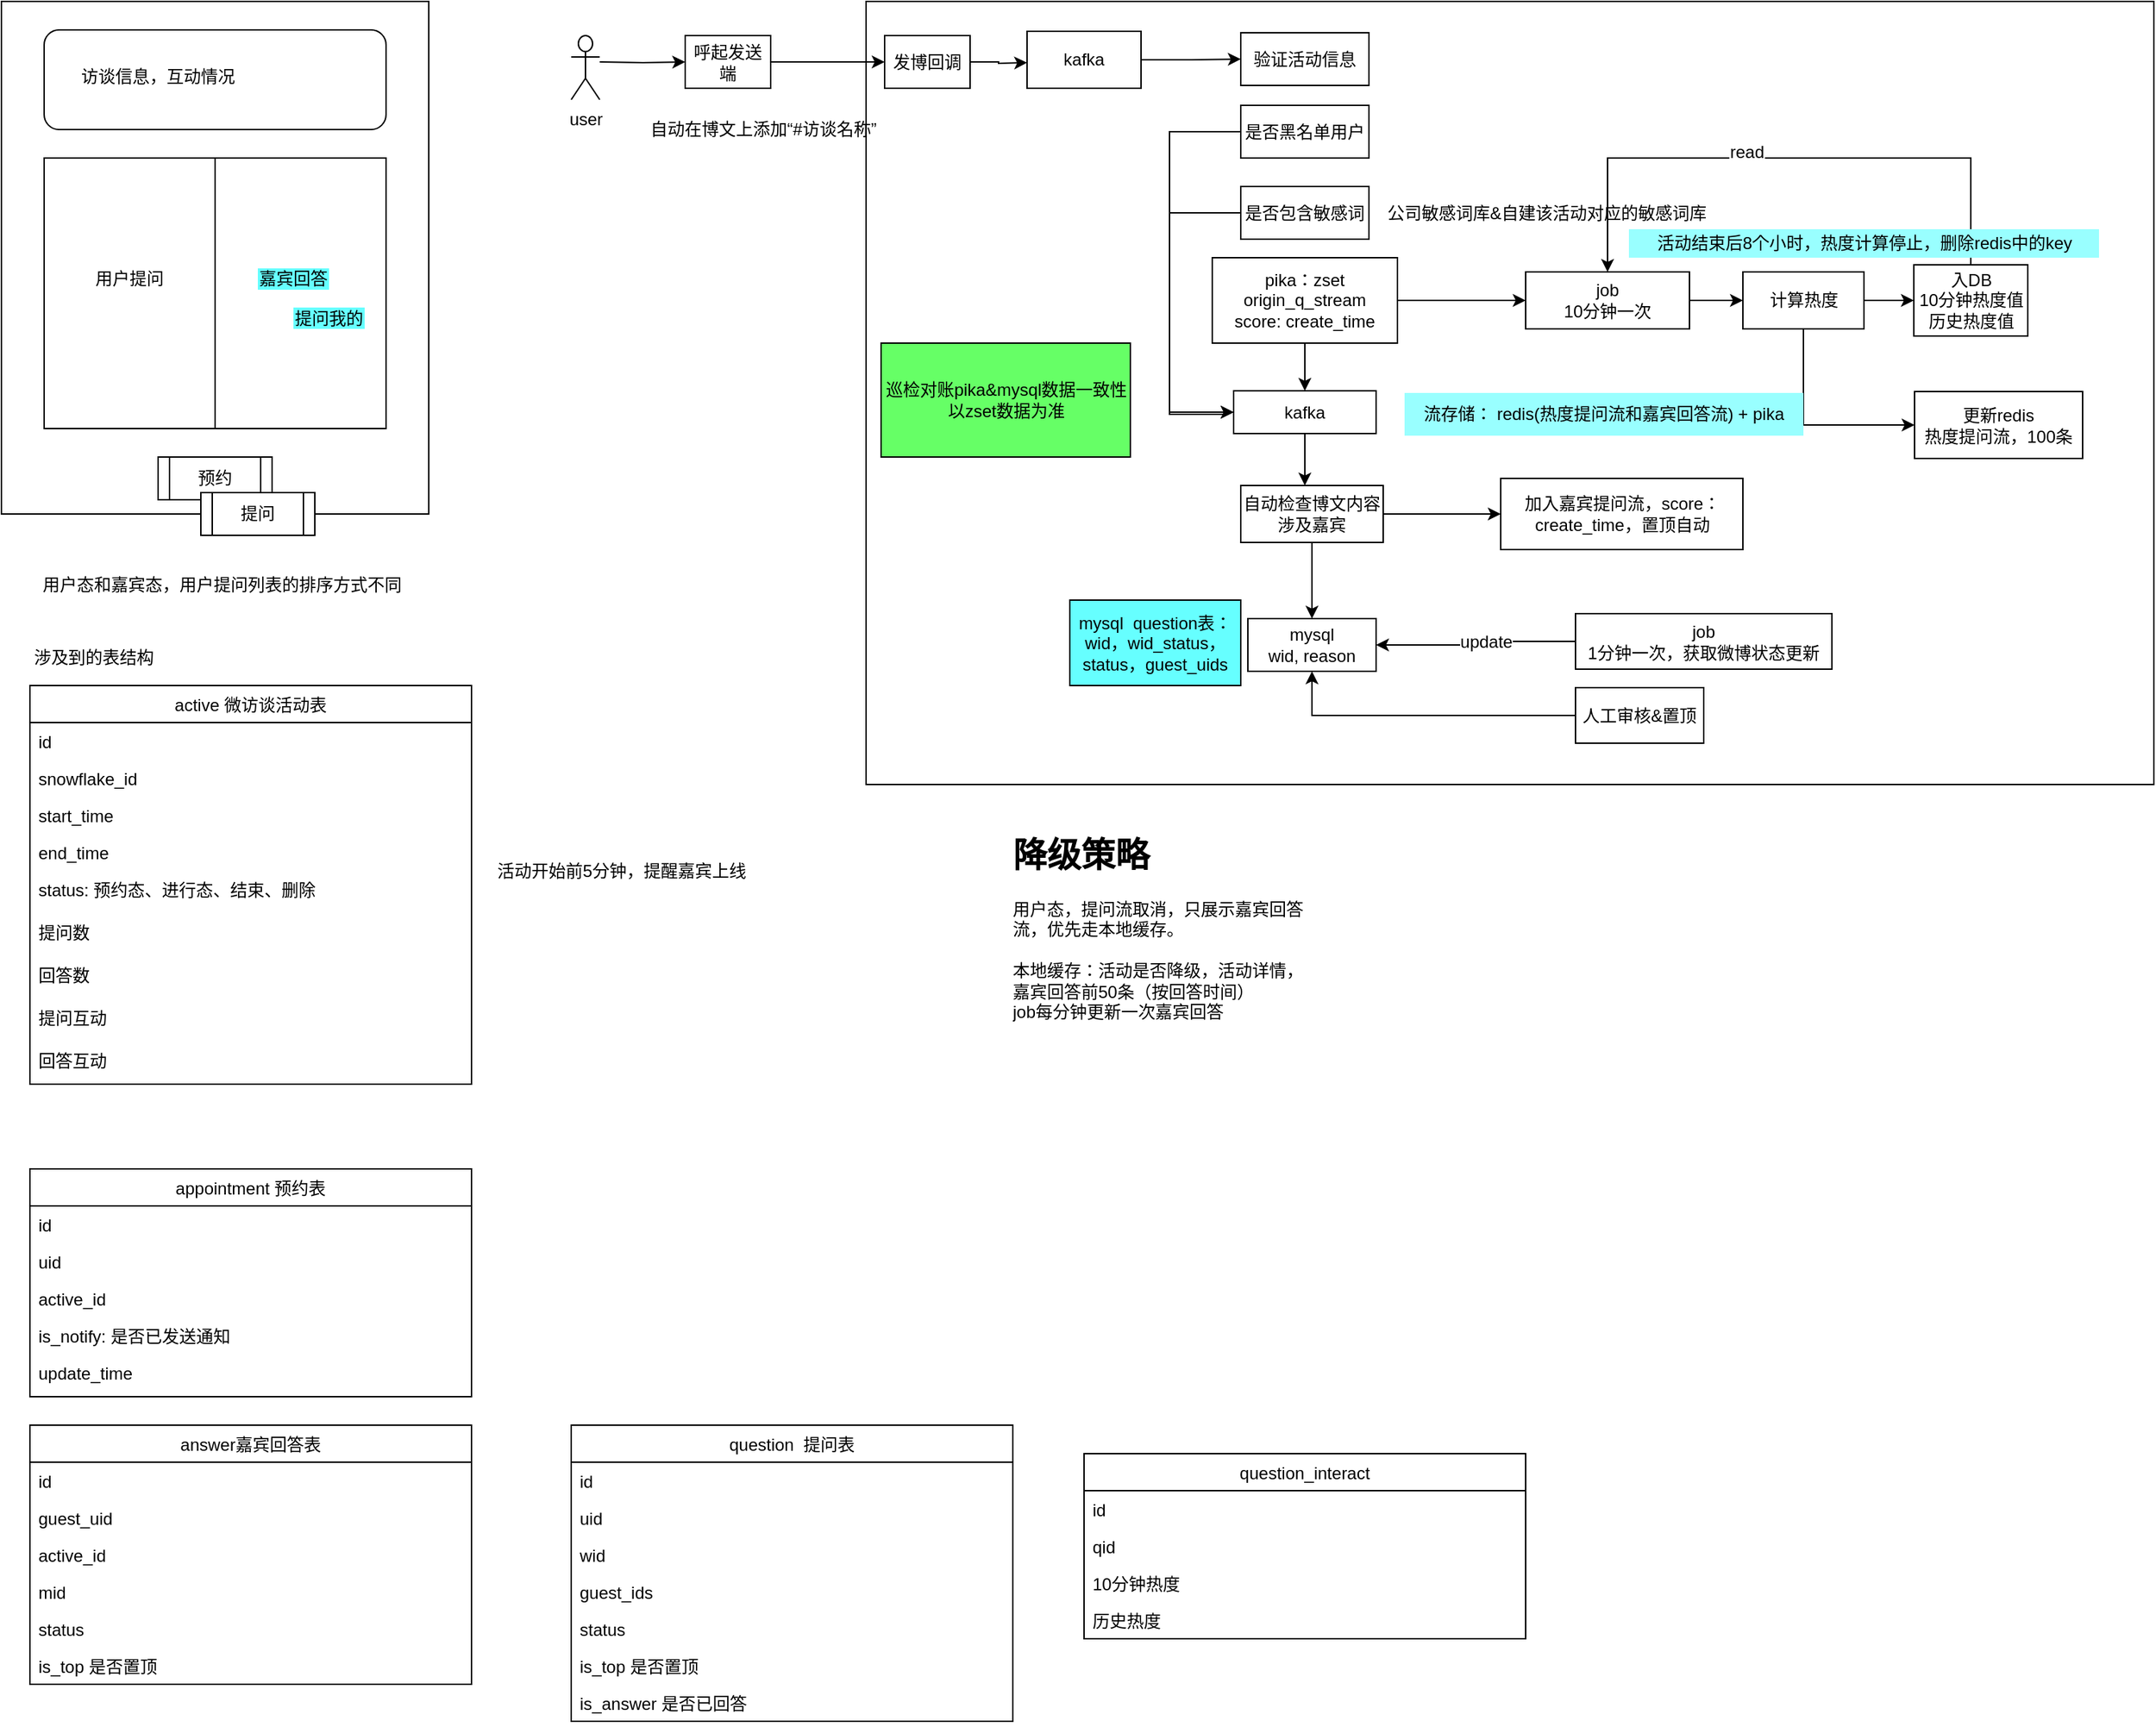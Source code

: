 <mxfile version="12.2.4" pages="1"><diagram id="vw6Nw0v3gfGbnNlb_MUu" name="Page-1"><mxGraphModel dx="1322" dy="631" grid="1" gridSize="10" guides="1" tooltips="1" connect="1" arrows="1" fold="1" page="1" pageScale="1" pageWidth="827" pageHeight="1169" math="0" shadow="0"><root><mxCell id="0"/><mxCell id="1" parent="0"/><mxCell id="48" value="" style="rounded=0;whiteSpace=wrap;html=1;" parent="1" vertex="1"><mxGeometry x="707" y="60" width="904" height="550" as="geometry"/></mxCell><mxCell id="2" value="" style="rounded=0;whiteSpace=wrap;html=1;" parent="1" vertex="1"><mxGeometry x="100" y="60" width="300" height="360" as="geometry"/></mxCell><mxCell id="3" value="" style="rounded=1;whiteSpace=wrap;html=1;" parent="1" vertex="1"><mxGeometry x="130" y="80" width="240" height="70" as="geometry"/></mxCell><mxCell id="5" value="预约" style="shape=process;whiteSpace=wrap;html=1;backgroundOutline=1;" parent="1" vertex="1"><mxGeometry x="210" y="380" width="80" height="30" as="geometry"/></mxCell><mxCell id="6" value="提问" style="shape=process;whiteSpace=wrap;html=1;backgroundOutline=1;" parent="1" vertex="1"><mxGeometry x="240" y="405" width="80" height="30" as="geometry"/></mxCell><mxCell id="8" value="" style="rounded=0;whiteSpace=wrap;html=1;" parent="1" vertex="1"><mxGeometry x="130" y="170" width="240" height="190" as="geometry"/></mxCell><mxCell id="9" value="" style="endArrow=none;html=1;entryX=0.5;entryY=0;entryDx=0;entryDy=0;exitX=0.5;exitY=1;exitDx=0;exitDy=0;" parent="1" source="8" target="8" edge="1"><mxGeometry width="50" height="50" relative="1" as="geometry"><mxPoint x="100" y="510" as="sourcePoint"/><mxPoint x="150" y="460" as="targetPoint"/></mxGeometry></mxCell><mxCell id="10" value="用户提问" style="text;html=1;strokeColor=none;fillColor=none;align=center;verticalAlign=middle;whiteSpace=wrap;rounded=0;" parent="1" vertex="1"><mxGeometry x="160" y="245" width="60" height="20" as="geometry"/></mxCell><mxCell id="11" value="嘉宾回答" style="text;html=1;strokeColor=none;fillColor=#66FFFF;align=center;verticalAlign=middle;whiteSpace=wrap;rounded=0;" parent="1" vertex="1"><mxGeometry x="280" y="247.5" width="50" height="15" as="geometry"/></mxCell><mxCell id="12" value="访谈信息，互动情况" style="text;html=1;strokeColor=none;fillColor=none;align=center;verticalAlign=middle;whiteSpace=wrap;rounded=0;" parent="1" vertex="1"><mxGeometry x="150" y="105" width="120" height="15" as="geometry"/></mxCell><mxCell id="13" value="用户态和嘉宾态，用户提问列表的排序方式不同" style="text;html=1;strokeColor=none;fillColor=none;align=center;verticalAlign=middle;whiteSpace=wrap;rounded=0;" parent="1" vertex="1"><mxGeometry x="120" y="440" width="270" height="60" as="geometry"/></mxCell><mxCell id="16" value="" style="edgeStyle=orthogonalEdgeStyle;rounded=0;orthogonalLoop=1;jettySize=auto;html=1;" parent="1" target="15" edge="1"><mxGeometry relative="1" as="geometry"><mxPoint x="520" y="102.5" as="sourcePoint"/></mxGeometry></mxCell><mxCell id="26" value="" style="edgeStyle=orthogonalEdgeStyle;rounded=0;orthogonalLoop=1;jettySize=auto;html=1;" parent="1" source="15" target="25" edge="1"><mxGeometry relative="1" as="geometry"/></mxCell><mxCell id="15" value="呼起发送端" style="rounded=0;whiteSpace=wrap;html=1;" parent="1" vertex="1"><mxGeometry x="580" y="84" width="60" height="37" as="geometry"/></mxCell><mxCell id="28" value="" style="edgeStyle=orthogonalEdgeStyle;rounded=0;orthogonalLoop=1;jettySize=auto;html=1;" parent="1" source="25" edge="1"><mxGeometry relative="1" as="geometry"><mxPoint x="820" y="103" as="targetPoint"/></mxGeometry></mxCell><mxCell id="25" value="发博回调" style="rounded=0;whiteSpace=wrap;html=1;" parent="1" vertex="1"><mxGeometry x="720" y="84" width="60" height="37" as="geometry"/></mxCell><mxCell id="27" value="验证活动信息" style="rounded=0;whiteSpace=wrap;html=1;" parent="1" vertex="1"><mxGeometry x="970" y="82" width="90" height="37" as="geometry"/></mxCell><mxCell id="20" value="user&lt;br&gt;" style="shape=umlActor;verticalLabelPosition=bottom;labelBackgroundColor=#ffffff;verticalAlign=top;html=1;outlineConnect=0;" parent="1" vertex="1"><mxGeometry x="500" y="84" width="20" height="45" as="geometry"/></mxCell><mxCell id="45" value="" style="edgeStyle=orthogonalEdgeStyle;rounded=0;orthogonalLoop=1;jettySize=auto;html=1;entryX=0;entryY=0.5;entryDx=0;entryDy=0;exitX=0;exitY=0.5;exitDx=0;exitDy=0;" parent="1" source="29" target="76" edge="1"><mxGeometry relative="1" as="geometry"><mxPoint x="960" y="152" as="sourcePoint"/><mxPoint x="890" y="151.5" as="targetPoint"/><Array as="points"><mxPoint x="920" y="152"/><mxPoint x="920" y="350"/><mxPoint x="960" y="350"/><mxPoint x="960" y="349"/></Array></mxGeometry></mxCell><mxCell id="29" value="是否黑名单用户" style="rounded=0;whiteSpace=wrap;html=1;" parent="1" vertex="1"><mxGeometry x="970" y="133" width="90" height="37" as="geometry"/></mxCell><mxCell id="47" value="" style="edgeStyle=orthogonalEdgeStyle;rounded=0;orthogonalLoop=1;jettySize=auto;html=1;entryX=0;entryY=0.5;entryDx=0;entryDy=0;exitX=0;exitY=0.5;exitDx=0;exitDy=0;" parent="1" source="30" target="76" edge="1"><mxGeometry relative="1" as="geometry"><mxPoint x="890" y="208.5" as="targetPoint"/><Array as="points"><mxPoint x="920" y="209"/><mxPoint x="920" y="349"/></Array></mxGeometry></mxCell><mxCell id="30" value="是否包含敏感词" style="rounded=0;whiteSpace=wrap;html=1;" parent="1" vertex="1"><mxGeometry x="970" y="190" width="90" height="37" as="geometry"/></mxCell><mxCell id="40" value="" style="edgeStyle=orthogonalEdgeStyle;rounded=0;orthogonalLoop=1;jettySize=auto;html=1;" parent="1" source="39" target="27" edge="1"><mxGeometry relative="1" as="geometry"/></mxCell><mxCell id="39" value="kafka" style="rounded=0;whiteSpace=wrap;html=1;" parent="1" vertex="1"><mxGeometry x="820" y="81" width="80" height="40" as="geometry"/></mxCell><mxCell id="41" value="公司敏感词库&amp;amp;自建该活动对应的敏感词库" style="text;html=1;strokeColor=none;fillColor=none;align=center;verticalAlign=middle;whiteSpace=wrap;rounded=0;" parent="1" vertex="1"><mxGeometry x="1070" y="198" width="230" height="21" as="geometry"/></mxCell><mxCell id="53" value="" style="edgeStyle=orthogonalEdgeStyle;rounded=0;orthogonalLoop=1;jettySize=auto;html=1;entryX=0;entryY=0.5;entryDx=0;entryDy=0;" parent="1" source="42" target="49" edge="1"><mxGeometry relative="1" as="geometry"><mxPoint x="1140" y="258.5" as="targetPoint"/></mxGeometry></mxCell><mxCell id="80" value="" style="edgeStyle=orthogonalEdgeStyle;rounded=0;orthogonalLoop=1;jettySize=auto;html=1;entryX=0.5;entryY=0;entryDx=0;entryDy=0;" parent="1" source="42" target="76" edge="1"><mxGeometry relative="1" as="geometry"><mxPoint x="1015" y="380" as="targetPoint"/></mxGeometry></mxCell><mxCell id="42" value="pika：zset&lt;br&gt;origin_q_stream&lt;br&gt;score: create_time" style="rounded=0;whiteSpace=wrap;html=1;" parent="1" vertex="1"><mxGeometry x="950" y="240" width="130" height="60" as="geometry"/></mxCell><mxCell id="43" value="mysql&lt;br&gt;wid, reason" style="rounded=0;whiteSpace=wrap;html=1;" parent="1" vertex="1"><mxGeometry x="975" y="493.5" width="90" height="37" as="geometry"/></mxCell><mxCell id="51" value="" style="edgeStyle=orthogonalEdgeStyle;rounded=0;orthogonalLoop=1;jettySize=auto;html=1;" parent="1" source="49" target="50" edge="1"><mxGeometry relative="1" as="geometry"/></mxCell><mxCell id="49" value="job&lt;br&gt;10分钟一次" style="rounded=0;whiteSpace=wrap;html=1;" parent="1" vertex="1"><mxGeometry x="1170" y="250" width="115" height="40" as="geometry"/></mxCell><mxCell id="58" value="" style="edgeStyle=orthogonalEdgeStyle;rounded=0;orthogonalLoop=1;jettySize=auto;html=1;" parent="1" source="50" target="57" edge="1"><mxGeometry relative="1" as="geometry"/></mxCell><mxCell id="143" value="" style="edgeStyle=orthogonalEdgeStyle;rounded=0;orthogonalLoop=1;jettySize=auto;html=1;exitX=0.5;exitY=1;exitDx=0;exitDy=0;entryX=0;entryY=0.5;entryDx=0;entryDy=0;" parent="1" source="50" target="142" edge="1"><mxGeometry relative="1" as="geometry"/></mxCell><mxCell id="50" value="计算热度" style="rounded=0;whiteSpace=wrap;html=1;" parent="1" vertex="1"><mxGeometry x="1322.5" y="250" width="85" height="40" as="geometry"/></mxCell><mxCell id="142" value="更新redis&lt;br&gt;热度提问流，100条" style="rounded=0;whiteSpace=wrap;html=1;" parent="1" vertex="1"><mxGeometry x="1443" y="334" width="118" height="47" as="geometry"/></mxCell><mxCell id="60" value="" style="edgeStyle=orthogonalEdgeStyle;rounded=0;orthogonalLoop=1;jettySize=auto;html=1;entryX=0.5;entryY=0;entryDx=0;entryDy=0;exitX=0.5;exitY=0;exitDx=0;exitDy=0;" parent="1" source="57" target="49" edge="1"><mxGeometry relative="1" as="geometry"><mxPoint x="1480" y="153.5" as="targetPoint"/><Array as="points"><mxPoint x="1480" y="170"/><mxPoint x="1225" y="170"/></Array></mxGeometry></mxCell><mxCell id="61" value="read" style="text;html=1;resizable=0;points=[];align=center;verticalAlign=middle;labelBackgroundColor=#ffffff;" parent="60" vertex="1" connectable="0"><mxGeometry x="0.134" y="-4" relative="1" as="geometry"><mxPoint as="offset"/></mxGeometry></mxCell><mxCell id="57" value="入DB&lt;br&gt;10分钟热度值&lt;br&gt;历史热度值" style="rounded=0;whiteSpace=wrap;html=1;" parent="1" vertex="1"><mxGeometry x="1442.5" y="245" width="80" height="50" as="geometry"/></mxCell><mxCell id="69" value="" style="edgeStyle=orthogonalEdgeStyle;rounded=0;orthogonalLoop=1;jettySize=auto;html=1;entryX=1;entryY=0.5;entryDx=0;entryDy=0;" parent="1" source="63" target="43" edge="1"><mxGeometry relative="1" as="geometry"><mxPoint x="1090" y="511.5" as="targetPoint"/></mxGeometry></mxCell><mxCell id="70" value="update" style="text;html=1;resizable=0;points=[];align=center;verticalAlign=middle;labelBackgroundColor=#ffffff;" parent="69" vertex="1" connectable="0"><mxGeometry x="-0.109" relative="1" as="geometry"><mxPoint as="offset"/></mxGeometry></mxCell><mxCell id="63" value="job&lt;br&gt;1分钟一次，获取微博状态更新" style="rounded=0;whiteSpace=wrap;html=1;" parent="1" vertex="1"><mxGeometry x="1205" y="490" width="180" height="39" as="geometry"/></mxCell><mxCell id="73" value="" style="edgeStyle=orthogonalEdgeStyle;rounded=0;orthogonalLoop=1;jettySize=auto;html=1;entryX=0.5;entryY=1;entryDx=0;entryDy=0;" parent="1" source="71" target="43" edge="1"><mxGeometry relative="1" as="geometry"><mxPoint x="1112.5" y="561.5" as="targetPoint"/></mxGeometry></mxCell><mxCell id="71" value="人工审核&amp;amp;置顶" style="rounded=0;whiteSpace=wrap;html=1;" parent="1" vertex="1"><mxGeometry x="1205" y="542" width="90" height="39" as="geometry"/></mxCell><mxCell id="88" value="" style="edgeStyle=orthogonalEdgeStyle;rounded=0;orthogonalLoop=1;jettySize=auto;html=1;" parent="1" source="74" target="43" edge="1"><mxGeometry relative="1" as="geometry"/></mxCell><mxCell id="90" value="" style="edgeStyle=orthogonalEdgeStyle;rounded=0;orthogonalLoop=1;jettySize=auto;html=1;" parent="1" source="74" target="89" edge="1"><mxGeometry relative="1" as="geometry"/></mxCell><mxCell id="74" value="自动检查博文内容涉及嘉宾" style="rounded=0;whiteSpace=wrap;html=1;" parent="1" vertex="1"><mxGeometry x="970" y="400" width="100" height="40" as="geometry"/></mxCell><mxCell id="89" value="加入嘉宾提问流，score：create_time，置顶自动" style="rounded=0;whiteSpace=wrap;html=1;" parent="1" vertex="1"><mxGeometry x="1152.5" y="395" width="170" height="50" as="geometry"/></mxCell><mxCell id="75" value="自动在博文上添加“#访谈名称”" style="text;html=1;strokeColor=none;fillColor=none;align=center;verticalAlign=middle;whiteSpace=wrap;rounded=0;" parent="1" vertex="1"><mxGeometry x="535" y="141.5" width="200" height="17" as="geometry"/></mxCell><mxCell id="86" value="" style="edgeStyle=orthogonalEdgeStyle;rounded=0;orthogonalLoop=1;jettySize=auto;html=1;" parent="1" source="76" edge="1"><mxGeometry relative="1" as="geometry"><mxPoint x="1015" y="400" as="targetPoint"/></mxGeometry></mxCell><mxCell id="76" value="kafka" style="rounded=0;whiteSpace=wrap;html=1;" parent="1" vertex="1"><mxGeometry x="965" y="333.5" width="100" height="30" as="geometry"/></mxCell><mxCell id="87" value="巡检对账pika&amp;amp;mysql数据一致性&lt;br&gt;以zset数据为准" style="rounded=0;whiteSpace=wrap;html=1;fillColor=#66FF66;" parent="1" vertex="1"><mxGeometry x="717.5" y="300" width="175" height="80" as="geometry"/></mxCell><mxCell id="91" value="提问我的" style="text;html=1;strokeColor=none;fillColor=#66FFFF;align=center;verticalAlign=middle;whiteSpace=wrap;rounded=0;" parent="1" vertex="1"><mxGeometry x="305" y="275" width="50" height="15" as="geometry"/></mxCell><mxCell id="94" value="mysql&amp;nbsp; question表：&lt;br&gt;wid，wid_status，status，guest_uids" style="rounded=0;whiteSpace=wrap;html=1;fillColor=#66FFFF;" parent="1" vertex="1"><mxGeometry x="850" y="480.5" width="120" height="60" as="geometry"/></mxCell><mxCell id="95" value="涉及到的表结构" style="text;html=1;strokeColor=none;fillColor=none;align=center;verticalAlign=middle;whiteSpace=wrap;rounded=0;" parent="1" vertex="1"><mxGeometry x="105" y="510.5" width="120" height="20" as="geometry"/></mxCell><mxCell id="96" value="active 微访谈活动表" style="swimlane;fontStyle=0;childLayout=stackLayout;horizontal=1;startSize=26;fillColor=none;horizontalStack=0;resizeParent=1;resizeParentMax=0;resizeLast=0;collapsible=1;marginBottom=0;" parent="1" vertex="1"><mxGeometry x="120" y="540.5" width="310" height="280" as="geometry"><mxRectangle x="120" y="680" width="60" height="26" as="alternateBounds"/></mxGeometry></mxCell><mxCell id="97" value="id" style="text;strokeColor=none;fillColor=none;align=left;verticalAlign=top;spacingLeft=4;spacingRight=4;overflow=hidden;rotatable=0;points=[[0,0.5],[1,0.5]];portConstraint=eastwest;" parent="96" vertex="1"><mxGeometry y="26" width="310" height="26" as="geometry"/></mxCell><mxCell id="98" value="snowflake_id" style="text;strokeColor=none;fillColor=none;align=left;verticalAlign=top;spacingLeft=4;spacingRight=4;overflow=hidden;rotatable=0;points=[[0,0.5],[1,0.5]];portConstraint=eastwest;" parent="96" vertex="1"><mxGeometry y="52" width="310" height="26" as="geometry"/></mxCell><mxCell id="99" value="start_time" style="text;strokeColor=none;fillColor=none;align=left;verticalAlign=top;spacingLeft=4;spacingRight=4;overflow=hidden;rotatable=0;points=[[0,0.5],[1,0.5]];portConstraint=eastwest;" parent="96" vertex="1"><mxGeometry y="78" width="310" height="26" as="geometry"/></mxCell><mxCell id="103" value="end_time" style="text;strokeColor=none;fillColor=none;align=left;verticalAlign=top;spacingLeft=4;spacingRight=4;overflow=hidden;rotatable=0;points=[[0,0.5],[1,0.5]];portConstraint=eastwest;" parent="96" vertex="1"><mxGeometry y="104" width="310" height="26" as="geometry"/></mxCell><mxCell id="104" value="status: 预约态、进行态、结束、删除" style="text;strokeColor=none;fillColor=none;align=left;verticalAlign=top;spacingLeft=4;spacingRight=4;overflow=hidden;rotatable=0;points=[[0,0.5],[1,0.5]];portConstraint=eastwest;" parent="96" vertex="1"><mxGeometry y="130" width="310" height="30" as="geometry"/></mxCell><mxCell id="105" value="提问数" style="text;strokeColor=none;fillColor=none;align=left;verticalAlign=top;spacingLeft=4;spacingRight=4;overflow=hidden;rotatable=0;points=[[0,0.5],[1,0.5]];portConstraint=eastwest;" parent="96" vertex="1"><mxGeometry y="160" width="310" height="30" as="geometry"/></mxCell><mxCell id="138" value="回答数" style="text;strokeColor=none;fillColor=none;align=left;verticalAlign=top;spacingLeft=4;spacingRight=4;overflow=hidden;rotatable=0;points=[[0,0.5],[1,0.5]];portConstraint=eastwest;" parent="96" vertex="1"><mxGeometry y="190" width="310" height="30" as="geometry"/></mxCell><mxCell id="139" value="提问互动" style="text;strokeColor=none;fillColor=none;align=left;verticalAlign=top;spacingLeft=4;spacingRight=4;overflow=hidden;rotatable=0;points=[[0,0.5],[1,0.5]];portConstraint=eastwest;" parent="96" vertex="1"><mxGeometry y="220" width="310" height="30" as="geometry"/></mxCell><mxCell id="140" value="回答互动" style="text;strokeColor=none;fillColor=none;align=left;verticalAlign=top;spacingLeft=4;spacingRight=4;overflow=hidden;rotatable=0;points=[[0,0.5],[1,0.5]];portConstraint=eastwest;" parent="96" vertex="1"><mxGeometry y="250" width="310" height="30" as="geometry"/></mxCell><mxCell id="106" value="活动开始前5分钟，提醒嘉宾上线" style="text;html=1;strokeColor=none;fillColor=none;align=center;verticalAlign=middle;whiteSpace=wrap;rounded=0;" parent="1" vertex="1"><mxGeometry x="437.5" y="660" width="195" height="22" as="geometry"/></mxCell><mxCell id="108" value="&lt;h1&gt;降级策略&lt;/h1&gt;&lt;div&gt;用户态，提问流取消，只展示嘉宾回答流，优先走本地缓存。&lt;/div&gt;&lt;div&gt;&lt;br&gt;&lt;/div&gt;&lt;div&gt;本地缓存：活动是否降级，活动详情，嘉宾回答前50条（按回答时间）&lt;/div&gt;&lt;div&gt;job每分钟更新一次嘉宾回答&lt;/div&gt;&lt;div&gt;&lt;br&gt;&lt;/div&gt;" style="text;html=1;strokeColor=none;fillColor=none;spacing=5;spacingTop=-20;whiteSpace=wrap;overflow=hidden;rounded=0;" parent="1" vertex="1"><mxGeometry x="805" y="640" width="215" height="220" as="geometry"/></mxCell><mxCell id="109" value="appointment 预约表" style="swimlane;fontStyle=0;childLayout=stackLayout;horizontal=1;startSize=26;fillColor=none;horizontalStack=0;resizeParent=1;resizeParentMax=0;resizeLast=0;collapsible=1;marginBottom=0;" parent="1" vertex="1"><mxGeometry x="120" y="880" width="310" height="160" as="geometry"><mxRectangle x="120" y="680" width="60" height="26" as="alternateBounds"/></mxGeometry></mxCell><mxCell id="110" value="id" style="text;strokeColor=none;fillColor=none;align=left;verticalAlign=top;spacingLeft=4;spacingRight=4;overflow=hidden;rotatable=0;points=[[0,0.5],[1,0.5]];portConstraint=eastwest;" parent="109" vertex="1"><mxGeometry y="26" width="310" height="26" as="geometry"/></mxCell><mxCell id="111" value="uid" style="text;strokeColor=none;fillColor=none;align=left;verticalAlign=top;spacingLeft=4;spacingRight=4;overflow=hidden;rotatable=0;points=[[0,0.5],[1,0.5]];portConstraint=eastwest;" parent="109" vertex="1"><mxGeometry y="52" width="310" height="26" as="geometry"/></mxCell><mxCell id="112" value="active_id" style="text;strokeColor=none;fillColor=none;align=left;verticalAlign=top;spacingLeft=4;spacingRight=4;overflow=hidden;rotatable=0;points=[[0,0.5],[1,0.5]];portConstraint=eastwest;" parent="109" vertex="1"><mxGeometry y="78" width="310" height="26" as="geometry"/></mxCell><mxCell id="113" value="is_notify: 是否已发送通知&#10;" style="text;strokeColor=none;fillColor=none;align=left;verticalAlign=top;spacingLeft=4;spacingRight=4;overflow=hidden;rotatable=0;points=[[0,0.5],[1,0.5]];portConstraint=eastwest;" parent="109" vertex="1"><mxGeometry y="104" width="310" height="26" as="geometry"/></mxCell><mxCell id="114" value="update_time" style="text;strokeColor=none;fillColor=none;align=left;verticalAlign=top;spacingLeft=4;spacingRight=4;overflow=hidden;rotatable=0;points=[[0,0.5],[1,0.5]];portConstraint=eastwest;" parent="109" vertex="1"><mxGeometry y="130" width="310" height="30" as="geometry"/></mxCell><mxCell id="116" value="answer嘉宾回答表" style="swimlane;fontStyle=0;childLayout=stackLayout;horizontal=1;startSize=26;fillColor=none;horizontalStack=0;resizeParent=1;resizeParentMax=0;resizeLast=0;collapsible=1;marginBottom=0;" parent="1" vertex="1"><mxGeometry x="120" y="1060" width="310" height="182" as="geometry"><mxRectangle x="120" y="680" width="60" height="26" as="alternateBounds"/></mxGeometry></mxCell><mxCell id="117" value="id" style="text;strokeColor=none;fillColor=none;align=left;verticalAlign=top;spacingLeft=4;spacingRight=4;overflow=hidden;rotatable=0;points=[[0,0.5],[1,0.5]];portConstraint=eastwest;" parent="116" vertex="1"><mxGeometry y="26" width="310" height="26" as="geometry"/></mxCell><mxCell id="118" value="guest_uid" style="text;strokeColor=none;fillColor=none;align=left;verticalAlign=top;spacingLeft=4;spacingRight=4;overflow=hidden;rotatable=0;points=[[0,0.5],[1,0.5]];portConstraint=eastwest;" parent="116" vertex="1"><mxGeometry y="52" width="310" height="26" as="geometry"/></mxCell><mxCell id="119" value="active_id" style="text;strokeColor=none;fillColor=none;align=left;verticalAlign=top;spacingLeft=4;spacingRight=4;overflow=hidden;rotatable=0;points=[[0,0.5],[1,0.5]];portConstraint=eastwest;" parent="116" vertex="1"><mxGeometry y="78" width="310" height="26" as="geometry"/></mxCell><mxCell id="120" value="mid" style="text;strokeColor=none;fillColor=none;align=left;verticalAlign=top;spacingLeft=4;spacingRight=4;overflow=hidden;rotatable=0;points=[[0,0.5],[1,0.5]];portConstraint=eastwest;" parent="116" vertex="1"><mxGeometry y="104" width="310" height="26" as="geometry"/></mxCell><mxCell id="122" value="status" style="text;strokeColor=none;fillColor=none;align=left;verticalAlign=top;spacingLeft=4;spacingRight=4;overflow=hidden;rotatable=0;points=[[0,0.5],[1,0.5]];portConstraint=eastwest;" parent="116" vertex="1"><mxGeometry y="130" width="310" height="26" as="geometry"/></mxCell><mxCell id="123" value="is_top 是否置顶" style="text;strokeColor=none;fillColor=none;align=left;verticalAlign=top;spacingLeft=4;spacingRight=4;overflow=hidden;rotatable=0;points=[[0,0.5],[1,0.5]];portConstraint=eastwest;" parent="116" vertex="1"><mxGeometry y="156" width="310" height="26" as="geometry"/></mxCell><mxCell id="124" value="question  提问表" style="swimlane;fontStyle=0;childLayout=stackLayout;horizontal=1;startSize=26;fillColor=none;horizontalStack=0;resizeParent=1;resizeParentMax=0;resizeLast=0;collapsible=1;marginBottom=0;" parent="1" vertex="1"><mxGeometry x="500" y="1060" width="310" height="208" as="geometry"><mxRectangle x="120" y="680" width="60" height="26" as="alternateBounds"/></mxGeometry></mxCell><mxCell id="125" value="id" style="text;strokeColor=none;fillColor=none;align=left;verticalAlign=top;spacingLeft=4;spacingRight=4;overflow=hidden;rotatable=0;points=[[0,0.5],[1,0.5]];portConstraint=eastwest;" parent="124" vertex="1"><mxGeometry y="26" width="310" height="26" as="geometry"/></mxCell><mxCell id="126" value="uid" style="text;strokeColor=none;fillColor=none;align=left;verticalAlign=top;spacingLeft=4;spacingRight=4;overflow=hidden;rotatable=0;points=[[0,0.5],[1,0.5]];portConstraint=eastwest;" parent="124" vertex="1"><mxGeometry y="52" width="310" height="26" as="geometry"/></mxCell><mxCell id="127" value="wid" style="text;strokeColor=none;fillColor=none;align=left;verticalAlign=top;spacingLeft=4;spacingRight=4;overflow=hidden;rotatable=0;points=[[0,0.5],[1,0.5]];portConstraint=eastwest;" parent="124" vertex="1"><mxGeometry y="78" width="310" height="26" as="geometry"/></mxCell><mxCell id="128" value="guest_ids" style="text;strokeColor=none;fillColor=none;align=left;verticalAlign=top;spacingLeft=4;spacingRight=4;overflow=hidden;rotatable=0;points=[[0,0.5],[1,0.5]];portConstraint=eastwest;" parent="124" vertex="1"><mxGeometry y="104" width="310" height="26" as="geometry"/></mxCell><mxCell id="129" value="status" style="text;strokeColor=none;fillColor=none;align=left;verticalAlign=top;spacingLeft=4;spacingRight=4;overflow=hidden;rotatable=0;points=[[0,0.5],[1,0.5]];portConstraint=eastwest;" parent="124" vertex="1"><mxGeometry y="130" width="310" height="26" as="geometry"/></mxCell><mxCell id="130" value="is_top 是否置顶" style="text;strokeColor=none;fillColor=none;align=left;verticalAlign=top;spacingLeft=4;spacingRight=4;overflow=hidden;rotatable=0;points=[[0,0.5],[1,0.5]];portConstraint=eastwest;" parent="124" vertex="1"><mxGeometry y="156" width="310" height="26" as="geometry"/></mxCell><mxCell id="141" value="is_answer 是否已回答" style="text;strokeColor=none;fillColor=none;align=left;verticalAlign=top;spacingLeft=4;spacingRight=4;overflow=hidden;rotatable=0;points=[[0,0.5],[1,0.5]];portConstraint=eastwest;" parent="124" vertex="1"><mxGeometry y="182" width="310" height="26" as="geometry"/></mxCell><mxCell id="131" value="question_interact" style="swimlane;fontStyle=0;childLayout=stackLayout;horizontal=1;startSize=26;fillColor=none;horizontalStack=0;resizeParent=1;resizeParentMax=0;resizeLast=0;collapsible=1;marginBottom=0;" parent="1" vertex="1"><mxGeometry x="860" y="1080" width="310" height="130" as="geometry"><mxRectangle x="120" y="680" width="60" height="26" as="alternateBounds"/></mxGeometry></mxCell><mxCell id="132" value="id" style="text;strokeColor=none;fillColor=none;align=left;verticalAlign=top;spacingLeft=4;spacingRight=4;overflow=hidden;rotatable=0;points=[[0,0.5],[1,0.5]];portConstraint=eastwest;" parent="131" vertex="1"><mxGeometry y="26" width="310" height="26" as="geometry"/></mxCell><mxCell id="133" value="qid" style="text;strokeColor=none;fillColor=none;align=left;verticalAlign=top;spacingLeft=4;spacingRight=4;overflow=hidden;rotatable=0;points=[[0,0.5],[1,0.5]];portConstraint=eastwest;" parent="131" vertex="1"><mxGeometry y="52" width="310" height="26" as="geometry"/></mxCell><mxCell id="134" value="10分钟热度" style="text;strokeColor=none;fillColor=none;align=left;verticalAlign=top;spacingLeft=4;spacingRight=4;overflow=hidden;rotatable=0;points=[[0,0.5],[1,0.5]];portConstraint=eastwest;" parent="131" vertex="1"><mxGeometry y="78" width="310" height="26" as="geometry"/></mxCell><mxCell id="135" value="历史热度" style="text;strokeColor=none;fillColor=none;align=left;verticalAlign=top;spacingLeft=4;spacingRight=4;overflow=hidden;rotatable=0;points=[[0,0.5],[1,0.5]];portConstraint=eastwest;" parent="131" vertex="1"><mxGeometry y="104" width="310" height="26" as="geometry"/></mxCell><mxCell id="144" value="活动结束后8个小时，热度计算停止，删除redis中的key" style="text;html=1;strokeColor=none;fillColor=#99FFFF;align=center;verticalAlign=middle;whiteSpace=wrap;rounded=0;" parent="1" vertex="1"><mxGeometry x="1242.5" y="220" width="330" height="20" as="geometry"/></mxCell><mxCell id="145" value="流存储： redis(热度提问流和嘉宾回答流) + pika" style="text;html=1;strokeColor=none;fillColor=#99FFFF;align=center;verticalAlign=middle;whiteSpace=wrap;rounded=0;" parent="1" vertex="1"><mxGeometry x="1085" y="335" width="280" height="30" as="geometry"/></mxCell></root></mxGraphModel></diagram></mxfile>